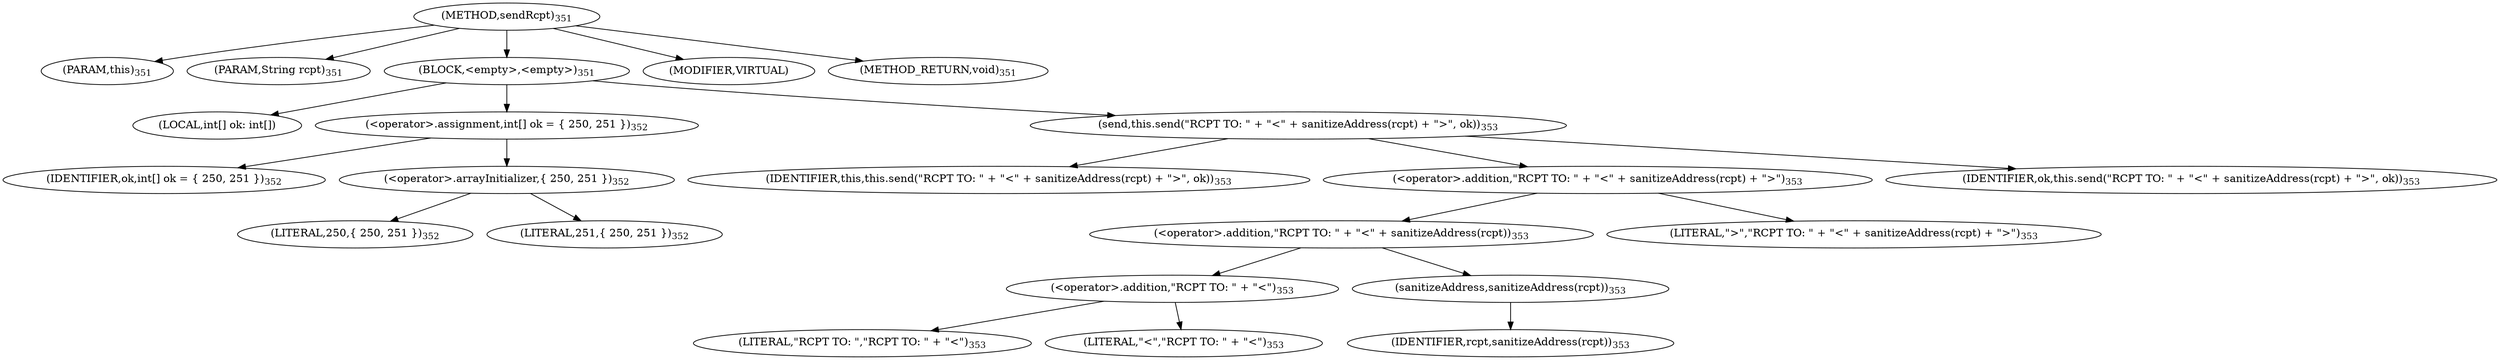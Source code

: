 digraph "sendRcpt" {  
"663" [label = <(METHOD,sendRcpt)<SUB>351</SUB>> ]
"50" [label = <(PARAM,this)<SUB>351</SUB>> ]
"664" [label = <(PARAM,String rcpt)<SUB>351</SUB>> ]
"665" [label = <(BLOCK,&lt;empty&gt;,&lt;empty&gt;)<SUB>351</SUB>> ]
"666" [label = <(LOCAL,int[] ok: int[])> ]
"667" [label = <(&lt;operator&gt;.assignment,int[] ok = { 250, 251 })<SUB>352</SUB>> ]
"668" [label = <(IDENTIFIER,ok,int[] ok = { 250, 251 })<SUB>352</SUB>> ]
"669" [label = <(&lt;operator&gt;.arrayInitializer,{ 250, 251 })<SUB>352</SUB>> ]
"670" [label = <(LITERAL,250,{ 250, 251 })<SUB>352</SUB>> ]
"671" [label = <(LITERAL,251,{ 250, 251 })<SUB>352</SUB>> ]
"672" [label = <(send,this.send(&quot;RCPT TO: &quot; + &quot;&lt;&quot; + sanitizeAddress(rcpt) + &quot;&gt;&quot;, ok))<SUB>353</SUB>> ]
"49" [label = <(IDENTIFIER,this,this.send(&quot;RCPT TO: &quot; + &quot;&lt;&quot; + sanitizeAddress(rcpt) + &quot;&gt;&quot;, ok))<SUB>353</SUB>> ]
"673" [label = <(&lt;operator&gt;.addition,&quot;RCPT TO: &quot; + &quot;&lt;&quot; + sanitizeAddress(rcpt) + &quot;&gt;&quot;)<SUB>353</SUB>> ]
"674" [label = <(&lt;operator&gt;.addition,&quot;RCPT TO: &quot; + &quot;&lt;&quot; + sanitizeAddress(rcpt))<SUB>353</SUB>> ]
"675" [label = <(&lt;operator&gt;.addition,&quot;RCPT TO: &quot; + &quot;&lt;&quot;)<SUB>353</SUB>> ]
"676" [label = <(LITERAL,&quot;RCPT TO: &quot;,&quot;RCPT TO: &quot; + &quot;&lt;&quot;)<SUB>353</SUB>> ]
"677" [label = <(LITERAL,&quot;&lt;&quot;,&quot;RCPT TO: &quot; + &quot;&lt;&quot;)<SUB>353</SUB>> ]
"678" [label = <(sanitizeAddress,sanitizeAddress(rcpt))<SUB>353</SUB>> ]
"679" [label = <(IDENTIFIER,rcpt,sanitizeAddress(rcpt))<SUB>353</SUB>> ]
"680" [label = <(LITERAL,&quot;&gt;&quot;,&quot;RCPT TO: &quot; + &quot;&lt;&quot; + sanitizeAddress(rcpt) + &quot;&gt;&quot;)<SUB>353</SUB>> ]
"681" [label = <(IDENTIFIER,ok,this.send(&quot;RCPT TO: &quot; + &quot;&lt;&quot; + sanitizeAddress(rcpt) + &quot;&gt;&quot;, ok))<SUB>353</SUB>> ]
"682" [label = <(MODIFIER,VIRTUAL)> ]
"683" [label = <(METHOD_RETURN,void)<SUB>351</SUB>> ]
  "663" -> "50" 
  "663" -> "664" 
  "663" -> "665" 
  "663" -> "682" 
  "663" -> "683" 
  "665" -> "666" 
  "665" -> "667" 
  "665" -> "672" 
  "667" -> "668" 
  "667" -> "669" 
  "669" -> "670" 
  "669" -> "671" 
  "672" -> "49" 
  "672" -> "673" 
  "672" -> "681" 
  "673" -> "674" 
  "673" -> "680" 
  "674" -> "675" 
  "674" -> "678" 
  "675" -> "676" 
  "675" -> "677" 
  "678" -> "679" 
}
